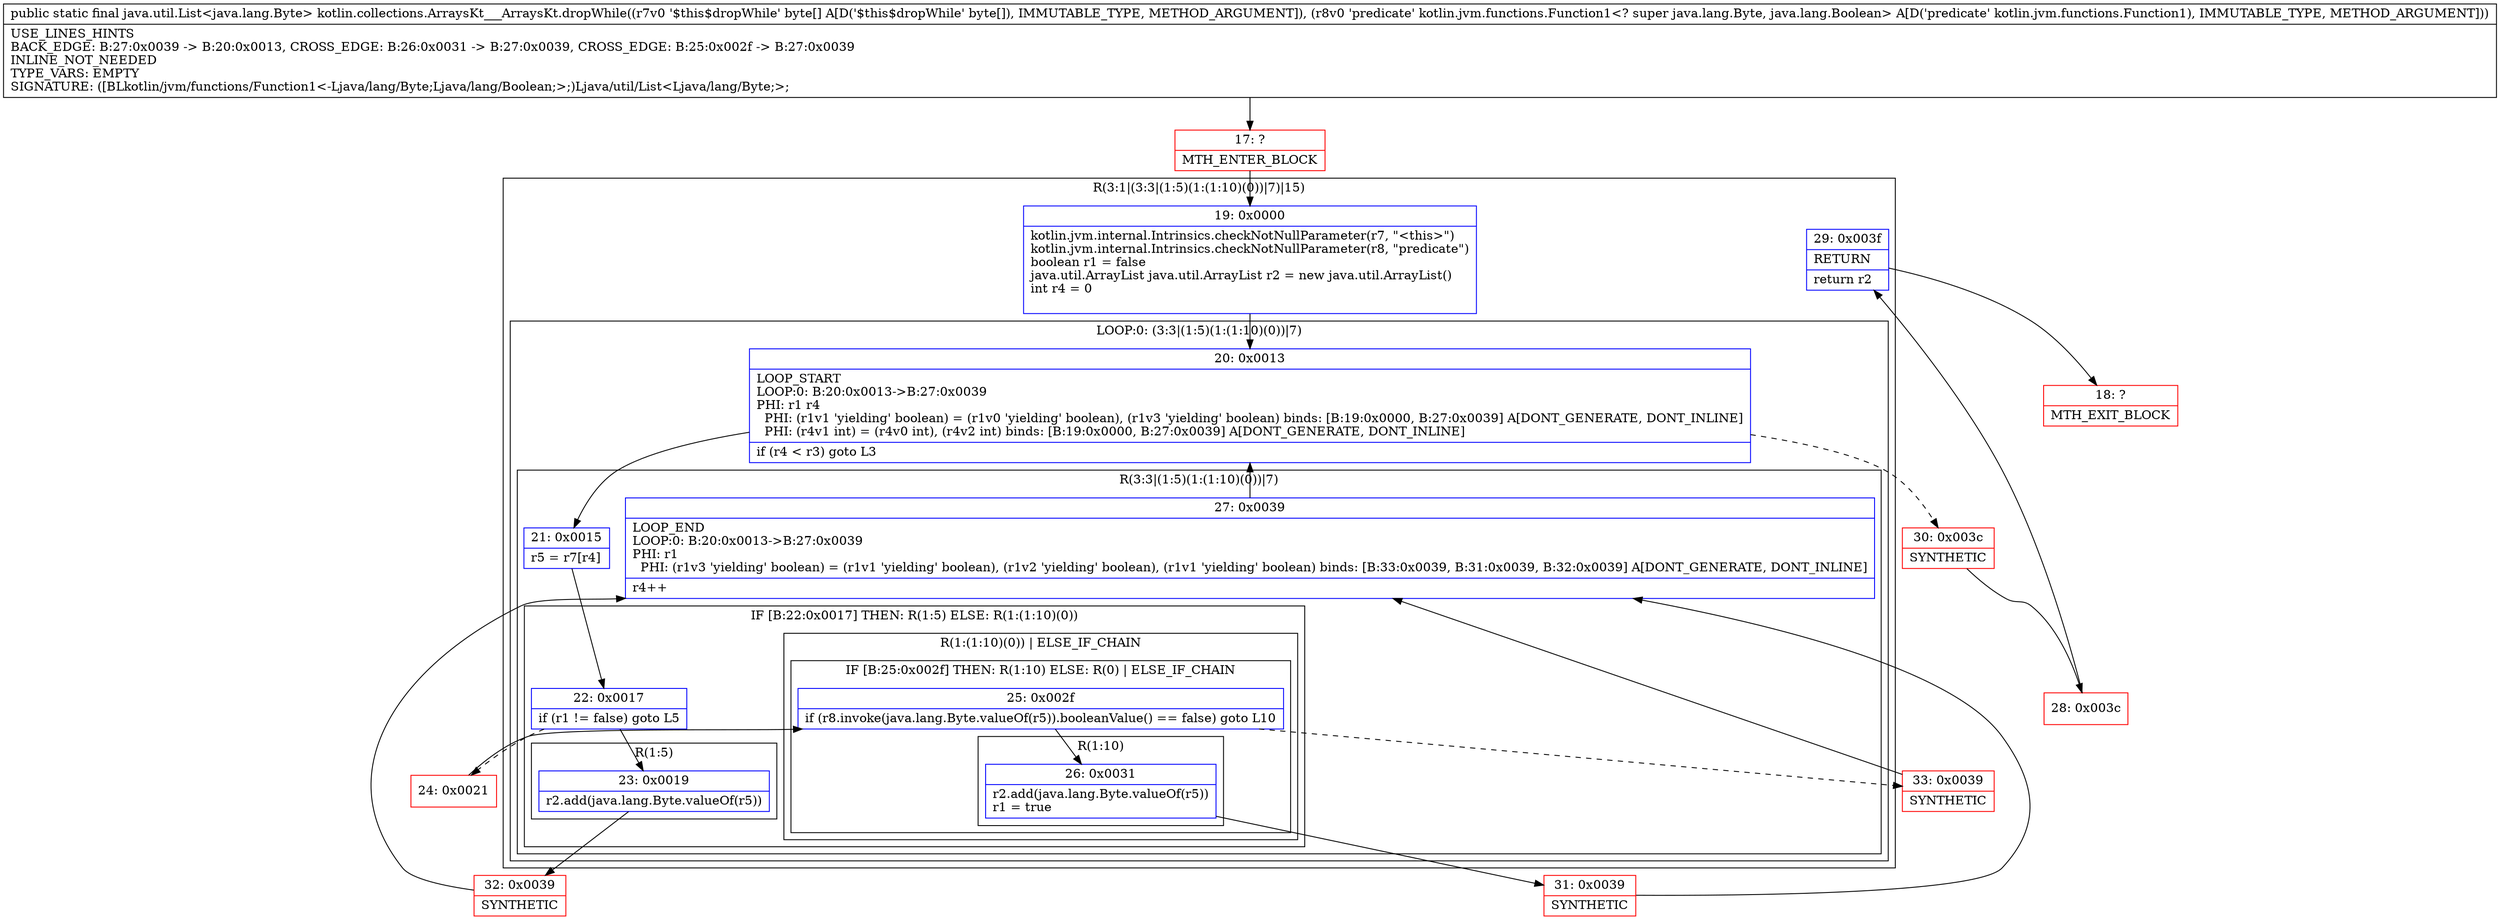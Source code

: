 digraph "CFG forkotlin.collections.ArraysKt___ArraysKt.dropWhile([BLkotlin\/jvm\/functions\/Function1;)Ljava\/util\/List;" {
subgraph cluster_Region_2060994682 {
label = "R(3:1|(3:3|(1:5)(1:(1:10)(0))|7)|15)";
node [shape=record,color=blue];
Node_19 [shape=record,label="{19\:\ 0x0000|kotlin.jvm.internal.Intrinsics.checkNotNullParameter(r7, \"\<this\>\")\lkotlin.jvm.internal.Intrinsics.checkNotNullParameter(r8, \"predicate\")\lboolean r1 = false\ljava.util.ArrayList java.util.ArrayList r2 = new java.util.ArrayList()\lint r4 = 0\l\l}"];
subgraph cluster_LoopRegion_1483493436 {
label = "LOOP:0: (3:3|(1:5)(1:(1:10)(0))|7)";
node [shape=record,color=blue];
Node_20 [shape=record,label="{20\:\ 0x0013|LOOP_START\lLOOP:0: B:20:0x0013\-\>B:27:0x0039\lPHI: r1 r4 \l  PHI: (r1v1 'yielding' boolean) = (r1v0 'yielding' boolean), (r1v3 'yielding' boolean) binds: [B:19:0x0000, B:27:0x0039] A[DONT_GENERATE, DONT_INLINE]\l  PHI: (r4v1 int) = (r4v0 int), (r4v2 int) binds: [B:19:0x0000, B:27:0x0039] A[DONT_GENERATE, DONT_INLINE]\l|if (r4 \< r3) goto L3\l}"];
subgraph cluster_Region_833605358 {
label = "R(3:3|(1:5)(1:(1:10)(0))|7)";
node [shape=record,color=blue];
Node_21 [shape=record,label="{21\:\ 0x0015|r5 = r7[r4]\l}"];
subgraph cluster_IfRegion_1276378386 {
label = "IF [B:22:0x0017] THEN: R(1:5) ELSE: R(1:(1:10)(0))";
node [shape=record,color=blue];
Node_22 [shape=record,label="{22\:\ 0x0017|if (r1 != false) goto L5\l}"];
subgraph cluster_Region_160222269 {
label = "R(1:5)";
node [shape=record,color=blue];
Node_23 [shape=record,label="{23\:\ 0x0019|r2.add(java.lang.Byte.valueOf(r5))\l}"];
}
subgraph cluster_Region_630946504 {
label = "R(1:(1:10)(0)) | ELSE_IF_CHAIN\l";
node [shape=record,color=blue];
subgraph cluster_IfRegion_1837983133 {
label = "IF [B:25:0x002f] THEN: R(1:10) ELSE: R(0) | ELSE_IF_CHAIN\l";
node [shape=record,color=blue];
Node_25 [shape=record,label="{25\:\ 0x002f|if (r8.invoke(java.lang.Byte.valueOf(r5)).booleanValue() == false) goto L10\l}"];
subgraph cluster_Region_1337668786 {
label = "R(1:10)";
node [shape=record,color=blue];
Node_26 [shape=record,label="{26\:\ 0x0031|r2.add(java.lang.Byte.valueOf(r5))\lr1 = true\l}"];
}
subgraph cluster_Region_990562443 {
label = "R(0)";
node [shape=record,color=blue];
}
}
}
}
Node_27 [shape=record,label="{27\:\ 0x0039|LOOP_END\lLOOP:0: B:20:0x0013\-\>B:27:0x0039\lPHI: r1 \l  PHI: (r1v3 'yielding' boolean) = (r1v1 'yielding' boolean), (r1v2 'yielding' boolean), (r1v1 'yielding' boolean) binds: [B:33:0x0039, B:31:0x0039, B:32:0x0039] A[DONT_GENERATE, DONT_INLINE]\l|r4++\l}"];
}
}
Node_29 [shape=record,label="{29\:\ 0x003f|RETURN\l|return r2\l}"];
}
Node_17 [shape=record,color=red,label="{17\:\ ?|MTH_ENTER_BLOCK\l}"];
Node_32 [shape=record,color=red,label="{32\:\ 0x0039|SYNTHETIC\l}"];
Node_24 [shape=record,color=red,label="{24\:\ 0x0021}"];
Node_31 [shape=record,color=red,label="{31\:\ 0x0039|SYNTHETIC\l}"];
Node_33 [shape=record,color=red,label="{33\:\ 0x0039|SYNTHETIC\l}"];
Node_30 [shape=record,color=red,label="{30\:\ 0x003c|SYNTHETIC\l}"];
Node_28 [shape=record,color=red,label="{28\:\ 0x003c}"];
Node_18 [shape=record,color=red,label="{18\:\ ?|MTH_EXIT_BLOCK\l}"];
MethodNode[shape=record,label="{public static final java.util.List\<java.lang.Byte\> kotlin.collections.ArraysKt___ArraysKt.dropWhile((r7v0 '$this$dropWhile' byte[] A[D('$this$dropWhile' byte[]), IMMUTABLE_TYPE, METHOD_ARGUMENT]), (r8v0 'predicate' kotlin.jvm.functions.Function1\<? super java.lang.Byte, java.lang.Boolean\> A[D('predicate' kotlin.jvm.functions.Function1), IMMUTABLE_TYPE, METHOD_ARGUMENT]))  | USE_LINES_HINTS\lBACK_EDGE: B:27:0x0039 \-\> B:20:0x0013, CROSS_EDGE: B:26:0x0031 \-\> B:27:0x0039, CROSS_EDGE: B:25:0x002f \-\> B:27:0x0039\lINLINE_NOT_NEEDED\lTYPE_VARS: EMPTY\lSIGNATURE: ([BLkotlin\/jvm\/functions\/Function1\<\-Ljava\/lang\/Byte;Ljava\/lang\/Boolean;\>;)Ljava\/util\/List\<Ljava\/lang\/Byte;\>;\l}"];
MethodNode -> Node_17;Node_19 -> Node_20;
Node_20 -> Node_21;
Node_20 -> Node_30[style=dashed];
Node_21 -> Node_22;
Node_22 -> Node_23;
Node_22 -> Node_24[style=dashed];
Node_23 -> Node_32;
Node_25 -> Node_26;
Node_25 -> Node_33[style=dashed];
Node_26 -> Node_31;
Node_27 -> Node_20;
Node_29 -> Node_18;
Node_17 -> Node_19;
Node_32 -> Node_27;
Node_24 -> Node_25;
Node_31 -> Node_27;
Node_33 -> Node_27;
Node_30 -> Node_28;
Node_28 -> Node_29;
}

